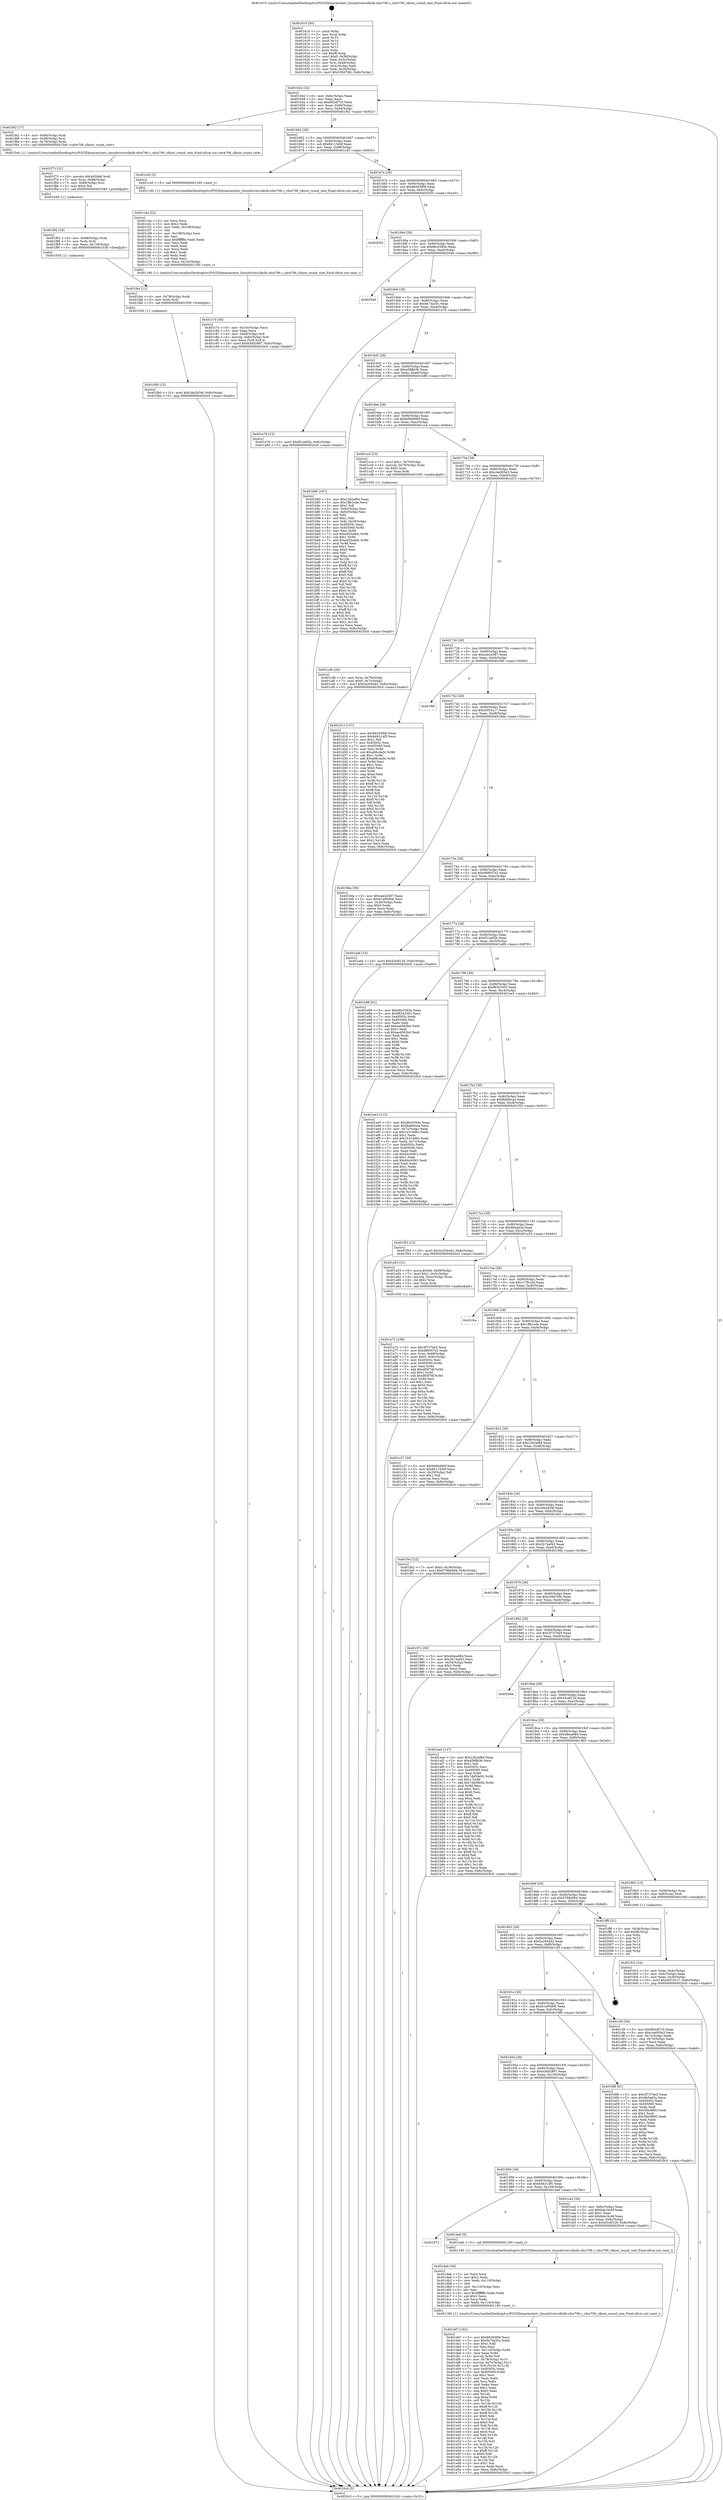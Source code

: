 digraph "0x401610" {
  label = "0x401610 (/mnt/c/Users/mathe/Desktop/tcc/POCII/binaries/extr_linuxdriversclkclk-cdce706.c_cdce706_clkout_round_rate_Final-ollvm.out::main(0))"
  labelloc = "t"
  node[shape=record]

  Entry [label="",width=0.3,height=0.3,shape=circle,fillcolor=black,style=filled]
  "0x401642" [label="{
     0x401642 [32]\l
     | [instrs]\l
     &nbsp;&nbsp;0x401642 \<+6\>: mov -0x8c(%rbp),%eax\l
     &nbsp;&nbsp;0x401648 \<+2\>: mov %eax,%ecx\l
     &nbsp;&nbsp;0x40164a \<+6\>: sub $0x802df7c5,%ecx\l
     &nbsp;&nbsp;0x401650 \<+6\>: mov %eax,-0x90(%rbp)\l
     &nbsp;&nbsp;0x401656 \<+6\>: mov %ecx,-0x94(%rbp)\l
     &nbsp;&nbsp;0x40165c \<+6\>: je 0000000000401f62 \<main+0x952\>\l
  }"]
  "0x401f62" [label="{
     0x401f62 [17]\l
     | [instrs]\l
     &nbsp;&nbsp;0x401f62 \<+4\>: mov -0x68(%rbp),%rdi\l
     &nbsp;&nbsp;0x401f66 \<+4\>: mov -0x58(%rbp),%rsi\l
     &nbsp;&nbsp;0x401f6a \<+4\>: mov -0x78(%rbp),%rdx\l
     &nbsp;&nbsp;0x401f6e \<+5\>: call 00000000004015e0 \<cdce706_clkout_round_rate\>\l
     | [calls]\l
     &nbsp;&nbsp;0x4015e0 \{1\} (/mnt/c/Users/mathe/Desktop/tcc/POCII/binaries/extr_linuxdriversclkclk-cdce706.c_cdce706_clkout_round_rate_Final-ollvm.out::cdce706_clkout_round_rate)\l
  }"]
  "0x401662" [label="{
     0x401662 [28]\l
     | [instrs]\l
     &nbsp;&nbsp;0x401662 \<+5\>: jmp 0000000000401667 \<main+0x57\>\l
     &nbsp;&nbsp;0x401667 \<+6\>: mov -0x90(%rbp),%eax\l
     &nbsp;&nbsp;0x40166d \<+5\>: sub $0x84115d4f,%eax\l
     &nbsp;&nbsp;0x401672 \<+6\>: mov %eax,-0x98(%rbp)\l
     &nbsp;&nbsp;0x401678 \<+6\>: je 0000000000401c45 \<main+0x635\>\l
  }"]
  Exit [label="",width=0.3,height=0.3,shape=circle,fillcolor=black,style=filled,peripheries=2]
  "0x401c45" [label="{
     0x401c45 [5]\l
     | [instrs]\l
     &nbsp;&nbsp;0x401c45 \<+5\>: call 0000000000401160 \<next_i\>\l
     | [calls]\l
     &nbsp;&nbsp;0x401160 \{1\} (/mnt/c/Users/mathe/Desktop/tcc/POCII/binaries/extr_linuxdriversclkclk-cdce706.c_cdce706_clkout_round_rate_Final-ollvm.out::next_i)\l
  }"]
  "0x40167e" [label="{
     0x40167e [28]\l
     | [instrs]\l
     &nbsp;&nbsp;0x40167e \<+5\>: jmp 0000000000401683 \<main+0x73\>\l
     &nbsp;&nbsp;0x401683 \<+6\>: mov -0x90(%rbp),%eax\l
     &nbsp;&nbsp;0x401689 \<+5\>: sub $0x86293f08,%eax\l
     &nbsp;&nbsp;0x40168e \<+6\>: mov %eax,-0x9c(%rbp)\l
     &nbsp;&nbsp;0x401694 \<+6\>: je 0000000000402055 \<main+0xa45\>\l
  }"]
  "0x401fb0" [label="{
     0x401fb0 [15]\l
     | [instrs]\l
     &nbsp;&nbsp;0x401fb0 \<+10\>: movl $0x26e2634f,-0x8c(%rbp)\l
     &nbsp;&nbsp;0x401fba \<+5\>: jmp 00000000004020c0 \<main+0xab0\>\l
  }"]
  "0x402055" [label="{
     0x402055\l
  }", style=dashed]
  "0x40169a" [label="{
     0x40169a [28]\l
     | [instrs]\l
     &nbsp;&nbsp;0x40169a \<+5\>: jmp 000000000040169f \<main+0x8f\>\l
     &nbsp;&nbsp;0x40169f \<+6\>: mov -0x90(%rbp),%eax\l
     &nbsp;&nbsp;0x4016a5 \<+5\>: sub $0x96c0393e,%eax\l
     &nbsp;&nbsp;0x4016aa \<+6\>: mov %eax,-0xa0(%rbp)\l
     &nbsp;&nbsp;0x4016b0 \<+6\>: je 00000000004020a9 \<main+0xa99\>\l
  }"]
  "0x401fa4" [label="{
     0x401fa4 [12]\l
     | [instrs]\l
     &nbsp;&nbsp;0x401fa4 \<+4\>: mov -0x78(%rbp),%rdx\l
     &nbsp;&nbsp;0x401fa8 \<+3\>: mov %rdx,%rdi\l
     &nbsp;&nbsp;0x401fab \<+5\>: call 0000000000401030 \<free@plt\>\l
     | [calls]\l
     &nbsp;&nbsp;0x401030 \{1\} (unknown)\l
  }"]
  "0x4020a9" [label="{
     0x4020a9\l
  }", style=dashed]
  "0x4016b6" [label="{
     0x4016b6 [28]\l
     | [instrs]\l
     &nbsp;&nbsp;0x4016b6 \<+5\>: jmp 00000000004016bb \<main+0xab\>\l
     &nbsp;&nbsp;0x4016bb \<+6\>: mov -0x90(%rbp),%eax\l
     &nbsp;&nbsp;0x4016c1 \<+5\>: sub $0x9a7da35c,%eax\l
     &nbsp;&nbsp;0x4016c6 \<+6\>: mov %eax,-0xa4(%rbp)\l
     &nbsp;&nbsp;0x4016cc \<+6\>: je 0000000000401e79 \<main+0x869\>\l
  }"]
  "0x401f92" [label="{
     0x401f92 [18]\l
     | [instrs]\l
     &nbsp;&nbsp;0x401f92 \<+4\>: mov -0x68(%rbp),%rdx\l
     &nbsp;&nbsp;0x401f96 \<+3\>: mov %rdx,%rdi\l
     &nbsp;&nbsp;0x401f99 \<+6\>: mov %eax,-0x118(%rbp)\l
     &nbsp;&nbsp;0x401f9f \<+5\>: call 0000000000401030 \<free@plt\>\l
     | [calls]\l
     &nbsp;&nbsp;0x401030 \{1\} (unknown)\l
  }"]
  "0x401e79" [label="{
     0x401e79 [15]\l
     | [instrs]\l
     &nbsp;&nbsp;0x401e79 \<+10\>: movl $0xf51abf2b,-0x8c(%rbp)\l
     &nbsp;&nbsp;0x401e83 \<+5\>: jmp 00000000004020c0 \<main+0xab0\>\l
  }"]
  "0x4016d2" [label="{
     0x4016d2 [28]\l
     | [instrs]\l
     &nbsp;&nbsp;0x4016d2 \<+5\>: jmp 00000000004016d7 \<main+0xc7\>\l
     &nbsp;&nbsp;0x4016d7 \<+6\>: mov -0x90(%rbp),%eax\l
     &nbsp;&nbsp;0x4016dd \<+5\>: sub $0xa58ffe36,%eax\l
     &nbsp;&nbsp;0x4016e2 \<+6\>: mov %eax,-0xa8(%rbp)\l
     &nbsp;&nbsp;0x4016e8 \<+6\>: je 0000000000401b80 \<main+0x570\>\l
  }"]
  "0x401f73" [label="{
     0x401f73 [31]\l
     | [instrs]\l
     &nbsp;&nbsp;0x401f73 \<+10\>: movabs $0x4030b6,%rdi\l
     &nbsp;&nbsp;0x401f7d \<+7\>: mov %rax,-0x88(%rbp)\l
     &nbsp;&nbsp;0x401f84 \<+7\>: mov -0x88(%rbp),%rsi\l
     &nbsp;&nbsp;0x401f8b \<+2\>: mov $0x0,%al\l
     &nbsp;&nbsp;0x401f8d \<+5\>: call 0000000000401040 \<printf@plt\>\l
     | [calls]\l
     &nbsp;&nbsp;0x401040 \{1\} (unknown)\l
  }"]
  "0x401b80" [label="{
     0x401b80 [167]\l
     | [instrs]\l
     &nbsp;&nbsp;0x401b80 \<+5\>: mov $0x2282af84,%eax\l
     &nbsp;&nbsp;0x401b85 \<+5\>: mov $0x1ffb1ede,%ecx\l
     &nbsp;&nbsp;0x401b8a \<+2\>: mov $0x1,%dl\l
     &nbsp;&nbsp;0x401b8c \<+3\>: mov -0x6c(%rbp),%esi\l
     &nbsp;&nbsp;0x401b8f \<+3\>: cmp -0x5c(%rbp),%esi\l
     &nbsp;&nbsp;0x401b92 \<+4\>: setl %dil\l
     &nbsp;&nbsp;0x401b96 \<+4\>: and $0x1,%dil\l
     &nbsp;&nbsp;0x401b9a \<+4\>: mov %dil,-0x29(%rbp)\l
     &nbsp;&nbsp;0x401b9e \<+7\>: mov 0x40505c,%esi\l
     &nbsp;&nbsp;0x401ba5 \<+8\>: mov 0x405060,%r8d\l
     &nbsp;&nbsp;0x401bad \<+3\>: mov %esi,%r9d\l
     &nbsp;&nbsp;0x401bb0 \<+7\>: sub $0xed52addc,%r9d\l
     &nbsp;&nbsp;0x401bb7 \<+4\>: sub $0x1,%r9d\l
     &nbsp;&nbsp;0x401bbb \<+7\>: add $0xed52addc,%r9d\l
     &nbsp;&nbsp;0x401bc2 \<+4\>: imul %r9d,%esi\l
     &nbsp;&nbsp;0x401bc6 \<+3\>: and $0x1,%esi\l
     &nbsp;&nbsp;0x401bc9 \<+3\>: cmp $0x0,%esi\l
     &nbsp;&nbsp;0x401bcc \<+4\>: sete %dil\l
     &nbsp;&nbsp;0x401bd0 \<+4\>: cmp $0xa,%r8d\l
     &nbsp;&nbsp;0x401bd4 \<+4\>: setl %r10b\l
     &nbsp;&nbsp;0x401bd8 \<+3\>: mov %dil,%r11b\l
     &nbsp;&nbsp;0x401bdb \<+4\>: xor $0xff,%r11b\l
     &nbsp;&nbsp;0x401bdf \<+3\>: mov %r10b,%bl\l
     &nbsp;&nbsp;0x401be2 \<+3\>: xor $0xff,%bl\l
     &nbsp;&nbsp;0x401be5 \<+3\>: xor $0x0,%dl\l
     &nbsp;&nbsp;0x401be8 \<+3\>: mov %r11b,%r14b\l
     &nbsp;&nbsp;0x401beb \<+4\>: and $0x0,%r14b\l
     &nbsp;&nbsp;0x401bef \<+3\>: and %dl,%dil\l
     &nbsp;&nbsp;0x401bf2 \<+3\>: mov %bl,%r15b\l
     &nbsp;&nbsp;0x401bf5 \<+4\>: and $0x0,%r15b\l
     &nbsp;&nbsp;0x401bf9 \<+3\>: and %dl,%r10b\l
     &nbsp;&nbsp;0x401bfc \<+3\>: or %dil,%r14b\l
     &nbsp;&nbsp;0x401bff \<+3\>: or %r10b,%r15b\l
     &nbsp;&nbsp;0x401c02 \<+3\>: xor %r15b,%r14b\l
     &nbsp;&nbsp;0x401c05 \<+3\>: or %bl,%r11b\l
     &nbsp;&nbsp;0x401c08 \<+4\>: xor $0xff,%r11b\l
     &nbsp;&nbsp;0x401c0c \<+3\>: or $0x0,%dl\l
     &nbsp;&nbsp;0x401c0f \<+3\>: and %dl,%r11b\l
     &nbsp;&nbsp;0x401c12 \<+3\>: or %r11b,%r14b\l
     &nbsp;&nbsp;0x401c15 \<+4\>: test $0x1,%r14b\l
     &nbsp;&nbsp;0x401c19 \<+3\>: cmovne %ecx,%eax\l
     &nbsp;&nbsp;0x401c1c \<+6\>: mov %eax,-0x8c(%rbp)\l
     &nbsp;&nbsp;0x401c22 \<+5\>: jmp 00000000004020c0 \<main+0xab0\>\l
  }"]
  "0x4016ee" [label="{
     0x4016ee [28]\l
     | [instrs]\l
     &nbsp;&nbsp;0x4016ee \<+5\>: jmp 00000000004016f3 \<main+0xe3\>\l
     &nbsp;&nbsp;0x4016f3 \<+6\>: mov -0x90(%rbp),%eax\l
     &nbsp;&nbsp;0x4016f9 \<+5\>: sub $0xb66b990f,%eax\l
     &nbsp;&nbsp;0x4016fe \<+6\>: mov %eax,-0xac(%rbp)\l
     &nbsp;&nbsp;0x401704 \<+6\>: je 0000000000401cc4 \<main+0x6b4\>\l
  }"]
  "0x401dd7" [label="{
     0x401dd7 [162]\l
     | [instrs]\l
     &nbsp;&nbsp;0x401dd7 \<+5\>: mov $0x86293f08,%ecx\l
     &nbsp;&nbsp;0x401ddc \<+5\>: mov $0x9a7da35c,%edx\l
     &nbsp;&nbsp;0x401de1 \<+3\>: mov $0x1,%dil\l
     &nbsp;&nbsp;0x401de4 \<+2\>: xor %esi,%esi\l
     &nbsp;&nbsp;0x401de6 \<+7\>: mov -0x114(%rbp),%r8d\l
     &nbsp;&nbsp;0x401ded \<+4\>: imul %eax,%r8d\l
     &nbsp;&nbsp;0x401df1 \<+3\>: movslq %r8d,%r9\l
     &nbsp;&nbsp;0x401df4 \<+4\>: mov -0x78(%rbp),%r10\l
     &nbsp;&nbsp;0x401df8 \<+4\>: movslq -0x7c(%rbp),%r11\l
     &nbsp;&nbsp;0x401dfc \<+4\>: mov %r9,(%r10,%r11,8)\l
     &nbsp;&nbsp;0x401e00 \<+7\>: mov 0x40505c,%eax\l
     &nbsp;&nbsp;0x401e07 \<+8\>: mov 0x405060,%r8d\l
     &nbsp;&nbsp;0x401e0f \<+3\>: sub $0x1,%esi\l
     &nbsp;&nbsp;0x401e12 \<+2\>: mov %eax,%ebx\l
     &nbsp;&nbsp;0x401e14 \<+2\>: add %esi,%ebx\l
     &nbsp;&nbsp;0x401e16 \<+3\>: imul %ebx,%eax\l
     &nbsp;&nbsp;0x401e19 \<+3\>: and $0x1,%eax\l
     &nbsp;&nbsp;0x401e1c \<+3\>: cmp $0x0,%eax\l
     &nbsp;&nbsp;0x401e1f \<+4\>: sete %r14b\l
     &nbsp;&nbsp;0x401e23 \<+4\>: cmp $0xa,%r8d\l
     &nbsp;&nbsp;0x401e27 \<+4\>: setl %r15b\l
     &nbsp;&nbsp;0x401e2b \<+3\>: mov %r14b,%r12b\l
     &nbsp;&nbsp;0x401e2e \<+4\>: xor $0xff,%r12b\l
     &nbsp;&nbsp;0x401e32 \<+3\>: mov %r15b,%r13b\l
     &nbsp;&nbsp;0x401e35 \<+4\>: xor $0xff,%r13b\l
     &nbsp;&nbsp;0x401e39 \<+4\>: xor $0x0,%dil\l
     &nbsp;&nbsp;0x401e3d \<+3\>: mov %r12b,%al\l
     &nbsp;&nbsp;0x401e40 \<+2\>: and $0x0,%al\l
     &nbsp;&nbsp;0x401e42 \<+3\>: and %dil,%r14b\l
     &nbsp;&nbsp;0x401e45 \<+3\>: mov %r13b,%sil\l
     &nbsp;&nbsp;0x401e48 \<+4\>: and $0x0,%sil\l
     &nbsp;&nbsp;0x401e4c \<+3\>: and %dil,%r15b\l
     &nbsp;&nbsp;0x401e4f \<+3\>: or %r14b,%al\l
     &nbsp;&nbsp;0x401e52 \<+3\>: or %r15b,%sil\l
     &nbsp;&nbsp;0x401e55 \<+3\>: xor %sil,%al\l
     &nbsp;&nbsp;0x401e58 \<+3\>: or %r13b,%r12b\l
     &nbsp;&nbsp;0x401e5b \<+4\>: xor $0xff,%r12b\l
     &nbsp;&nbsp;0x401e5f \<+4\>: or $0x0,%dil\l
     &nbsp;&nbsp;0x401e63 \<+3\>: and %dil,%r12b\l
     &nbsp;&nbsp;0x401e66 \<+3\>: or %r12b,%al\l
     &nbsp;&nbsp;0x401e69 \<+2\>: test $0x1,%al\l
     &nbsp;&nbsp;0x401e6b \<+3\>: cmovne %edx,%ecx\l
     &nbsp;&nbsp;0x401e6e \<+6\>: mov %ecx,-0x8c(%rbp)\l
     &nbsp;&nbsp;0x401e74 \<+5\>: jmp 00000000004020c0 \<main+0xab0\>\l
  }"]
  "0x401cc4" [label="{
     0x401cc4 [23]\l
     | [instrs]\l
     &nbsp;&nbsp;0x401cc4 \<+7\>: movl $0x1,-0x70(%rbp)\l
     &nbsp;&nbsp;0x401ccb \<+4\>: movslq -0x70(%rbp),%rax\l
     &nbsp;&nbsp;0x401ccf \<+4\>: shl $0x3,%rax\l
     &nbsp;&nbsp;0x401cd3 \<+3\>: mov %rax,%rdi\l
     &nbsp;&nbsp;0x401cd6 \<+5\>: call 0000000000401050 \<malloc@plt\>\l
     | [calls]\l
     &nbsp;&nbsp;0x401050 \{1\} (unknown)\l
  }"]
  "0x40170a" [label="{
     0x40170a [28]\l
     | [instrs]\l
     &nbsp;&nbsp;0x40170a \<+5\>: jmp 000000000040170f \<main+0xff\>\l
     &nbsp;&nbsp;0x40170f \<+6\>: mov -0x90(%rbp),%eax\l
     &nbsp;&nbsp;0x401715 \<+5\>: sub $0xc4a005e3,%eax\l
     &nbsp;&nbsp;0x40171a \<+6\>: mov %eax,-0xb0(%rbp)\l
     &nbsp;&nbsp;0x401720 \<+6\>: je 0000000000401d13 \<main+0x703\>\l
  }"]
  "0x401dab" [label="{
     0x401dab [44]\l
     | [instrs]\l
     &nbsp;&nbsp;0x401dab \<+2\>: xor %ecx,%ecx\l
     &nbsp;&nbsp;0x401dad \<+5\>: mov $0x2,%edx\l
     &nbsp;&nbsp;0x401db2 \<+6\>: mov %edx,-0x110(%rbp)\l
     &nbsp;&nbsp;0x401db8 \<+1\>: cltd\l
     &nbsp;&nbsp;0x401db9 \<+6\>: mov -0x110(%rbp),%esi\l
     &nbsp;&nbsp;0x401dbf \<+2\>: idiv %esi\l
     &nbsp;&nbsp;0x401dc1 \<+6\>: imul $0xfffffffe,%edx,%edx\l
     &nbsp;&nbsp;0x401dc7 \<+3\>: sub $0x1,%ecx\l
     &nbsp;&nbsp;0x401dca \<+2\>: sub %ecx,%edx\l
     &nbsp;&nbsp;0x401dcc \<+6\>: mov %edx,-0x114(%rbp)\l
     &nbsp;&nbsp;0x401dd2 \<+5\>: call 0000000000401160 \<next_i\>\l
     | [calls]\l
     &nbsp;&nbsp;0x401160 \{1\} (/mnt/c/Users/mathe/Desktop/tcc/POCII/binaries/extr_linuxdriversclkclk-cdce706.c_cdce706_clkout_round_rate_Final-ollvm.out::next_i)\l
  }"]
  "0x401d13" [label="{
     0x401d13 [147]\l
     | [instrs]\l
     &nbsp;&nbsp;0x401d13 \<+5\>: mov $0x86293f08,%eax\l
     &nbsp;&nbsp;0x401d18 \<+5\>: mov $0x6d4314f5,%ecx\l
     &nbsp;&nbsp;0x401d1d \<+2\>: mov $0x1,%dl\l
     &nbsp;&nbsp;0x401d1f \<+7\>: mov 0x40505c,%esi\l
     &nbsp;&nbsp;0x401d26 \<+7\>: mov 0x405060,%edi\l
     &nbsp;&nbsp;0x401d2d \<+3\>: mov %esi,%r8d\l
     &nbsp;&nbsp;0x401d30 \<+7\>: sub $0xa86c4a0c,%r8d\l
     &nbsp;&nbsp;0x401d37 \<+4\>: sub $0x1,%r8d\l
     &nbsp;&nbsp;0x401d3b \<+7\>: add $0xa86c4a0c,%r8d\l
     &nbsp;&nbsp;0x401d42 \<+4\>: imul %r8d,%esi\l
     &nbsp;&nbsp;0x401d46 \<+3\>: and $0x1,%esi\l
     &nbsp;&nbsp;0x401d49 \<+3\>: cmp $0x0,%esi\l
     &nbsp;&nbsp;0x401d4c \<+4\>: sete %r9b\l
     &nbsp;&nbsp;0x401d50 \<+3\>: cmp $0xa,%edi\l
     &nbsp;&nbsp;0x401d53 \<+4\>: setl %r10b\l
     &nbsp;&nbsp;0x401d57 \<+3\>: mov %r9b,%r11b\l
     &nbsp;&nbsp;0x401d5a \<+4\>: xor $0xff,%r11b\l
     &nbsp;&nbsp;0x401d5e \<+3\>: mov %r10b,%bl\l
     &nbsp;&nbsp;0x401d61 \<+3\>: xor $0xff,%bl\l
     &nbsp;&nbsp;0x401d64 \<+3\>: xor $0x0,%dl\l
     &nbsp;&nbsp;0x401d67 \<+3\>: mov %r11b,%r14b\l
     &nbsp;&nbsp;0x401d6a \<+4\>: and $0x0,%r14b\l
     &nbsp;&nbsp;0x401d6e \<+3\>: and %dl,%r9b\l
     &nbsp;&nbsp;0x401d71 \<+3\>: mov %bl,%r15b\l
     &nbsp;&nbsp;0x401d74 \<+4\>: and $0x0,%r15b\l
     &nbsp;&nbsp;0x401d78 \<+3\>: and %dl,%r10b\l
     &nbsp;&nbsp;0x401d7b \<+3\>: or %r9b,%r14b\l
     &nbsp;&nbsp;0x401d7e \<+3\>: or %r10b,%r15b\l
     &nbsp;&nbsp;0x401d81 \<+3\>: xor %r15b,%r14b\l
     &nbsp;&nbsp;0x401d84 \<+3\>: or %bl,%r11b\l
     &nbsp;&nbsp;0x401d87 \<+4\>: xor $0xff,%r11b\l
     &nbsp;&nbsp;0x401d8b \<+3\>: or $0x0,%dl\l
     &nbsp;&nbsp;0x401d8e \<+3\>: and %dl,%r11b\l
     &nbsp;&nbsp;0x401d91 \<+3\>: or %r11b,%r14b\l
     &nbsp;&nbsp;0x401d94 \<+4\>: test $0x1,%r14b\l
     &nbsp;&nbsp;0x401d98 \<+3\>: cmovne %ecx,%eax\l
     &nbsp;&nbsp;0x401d9b \<+6\>: mov %eax,-0x8c(%rbp)\l
     &nbsp;&nbsp;0x401da1 \<+5\>: jmp 00000000004020c0 \<main+0xab0\>\l
  }"]
  "0x401726" [label="{
     0x401726 [28]\l
     | [instrs]\l
     &nbsp;&nbsp;0x401726 \<+5\>: jmp 000000000040172b \<main+0x11b\>\l
     &nbsp;&nbsp;0x40172b \<+6\>: mov -0x90(%rbp),%eax\l
     &nbsp;&nbsp;0x401731 \<+5\>: sub $0xcee2e587,%eax\l
     &nbsp;&nbsp;0x401736 \<+6\>: mov %eax,-0xb4(%rbp)\l
     &nbsp;&nbsp;0x40173c \<+6\>: je 0000000000401fbf \<main+0x9af\>\l
  }"]
  "0x401972" [label="{
     0x401972\l
  }", style=dashed]
  "0x401fbf" [label="{
     0x401fbf\l
  }", style=dashed]
  "0x401742" [label="{
     0x401742 [28]\l
     | [instrs]\l
     &nbsp;&nbsp;0x401742 \<+5\>: jmp 0000000000401747 \<main+0x137\>\l
     &nbsp;&nbsp;0x401747 \<+6\>: mov -0x90(%rbp),%eax\l
     &nbsp;&nbsp;0x40174d \<+5\>: sub $0xd5f1b1c7,%eax\l
     &nbsp;&nbsp;0x401752 \<+6\>: mov %eax,-0xb8(%rbp)\l
     &nbsp;&nbsp;0x401758 \<+6\>: je 00000000004019da \<main+0x3ca\>\l
  }"]
  "0x401da6" [label="{
     0x401da6 [5]\l
     | [instrs]\l
     &nbsp;&nbsp;0x401da6 \<+5\>: call 0000000000401160 \<next_i\>\l
     | [calls]\l
     &nbsp;&nbsp;0x401160 \{1\} (/mnt/c/Users/mathe/Desktop/tcc/POCII/binaries/extr_linuxdriversclkclk-cdce706.c_cdce706_clkout_round_rate_Final-ollvm.out::next_i)\l
  }"]
  "0x4019da" [label="{
     0x4019da [30]\l
     | [instrs]\l
     &nbsp;&nbsp;0x4019da \<+5\>: mov $0xcee2e587,%eax\l
     &nbsp;&nbsp;0x4019df \<+5\>: mov $0x61e95d06,%ecx\l
     &nbsp;&nbsp;0x4019e4 \<+3\>: mov -0x30(%rbp),%edx\l
     &nbsp;&nbsp;0x4019e7 \<+3\>: cmp $0x0,%edx\l
     &nbsp;&nbsp;0x4019ea \<+3\>: cmove %ecx,%eax\l
     &nbsp;&nbsp;0x4019ed \<+6\>: mov %eax,-0x8c(%rbp)\l
     &nbsp;&nbsp;0x4019f3 \<+5\>: jmp 00000000004020c0 \<main+0xab0\>\l
  }"]
  "0x40175e" [label="{
     0x40175e [28]\l
     | [instrs]\l
     &nbsp;&nbsp;0x40175e \<+5\>: jmp 0000000000401763 \<main+0x153\>\l
     &nbsp;&nbsp;0x401763 \<+6\>: mov -0x90(%rbp),%eax\l
     &nbsp;&nbsp;0x401769 \<+5\>: sub $0xd89057e2,%eax\l
     &nbsp;&nbsp;0x40176e \<+6\>: mov %eax,-0xbc(%rbp)\l
     &nbsp;&nbsp;0x401774 \<+6\>: je 0000000000401ade \<main+0x4ce\>\l
  }"]
  "0x401cdb" [label="{
     0x401cdb [26]\l
     | [instrs]\l
     &nbsp;&nbsp;0x401cdb \<+4\>: mov %rax,-0x78(%rbp)\l
     &nbsp;&nbsp;0x401cdf \<+7\>: movl $0x0,-0x7c(%rbp)\l
     &nbsp;&nbsp;0x401ce6 \<+10\>: movl $0x5a204442,-0x8c(%rbp)\l
     &nbsp;&nbsp;0x401cf0 \<+5\>: jmp 00000000004020c0 \<main+0xab0\>\l
  }"]
  "0x401ade" [label="{
     0x401ade [15]\l
     | [instrs]\l
     &nbsp;&nbsp;0x401ade \<+10\>: movl $0x43cdf126,-0x8c(%rbp)\l
     &nbsp;&nbsp;0x401ae8 \<+5\>: jmp 00000000004020c0 \<main+0xab0\>\l
  }"]
  "0x40177a" [label="{
     0x40177a [28]\l
     | [instrs]\l
     &nbsp;&nbsp;0x40177a \<+5\>: jmp 000000000040177f \<main+0x16f\>\l
     &nbsp;&nbsp;0x40177f \<+6\>: mov -0x90(%rbp),%eax\l
     &nbsp;&nbsp;0x401785 \<+5\>: sub $0xf51abf2b,%eax\l
     &nbsp;&nbsp;0x40178a \<+6\>: mov %eax,-0xc0(%rbp)\l
     &nbsp;&nbsp;0x401790 \<+6\>: je 0000000000401e88 \<main+0x878\>\l
  }"]
  "0x401956" [label="{
     0x401956 [28]\l
     | [instrs]\l
     &nbsp;&nbsp;0x401956 \<+5\>: jmp 000000000040195b \<main+0x34b\>\l
     &nbsp;&nbsp;0x40195b \<+6\>: mov -0x90(%rbp),%eax\l
     &nbsp;&nbsp;0x401961 \<+5\>: sub $0x6d4314f5,%eax\l
     &nbsp;&nbsp;0x401966 \<+6\>: mov %eax,-0x104(%rbp)\l
     &nbsp;&nbsp;0x40196c \<+6\>: je 0000000000401da6 \<main+0x796\>\l
  }"]
  "0x401e88" [label="{
     0x401e88 [91]\l
     | [instrs]\l
     &nbsp;&nbsp;0x401e88 \<+5\>: mov $0x96c0393e,%eax\l
     &nbsp;&nbsp;0x401e8d \<+5\>: mov $0xf8343303,%ecx\l
     &nbsp;&nbsp;0x401e92 \<+7\>: mov 0x40505c,%edx\l
     &nbsp;&nbsp;0x401e99 \<+7\>: mov 0x405060,%esi\l
     &nbsp;&nbsp;0x401ea0 \<+2\>: mov %edx,%edi\l
     &nbsp;&nbsp;0x401ea2 \<+6\>: add $0xaed563b0,%edi\l
     &nbsp;&nbsp;0x401ea8 \<+3\>: sub $0x1,%edi\l
     &nbsp;&nbsp;0x401eab \<+6\>: sub $0xaed563b0,%edi\l
     &nbsp;&nbsp;0x401eb1 \<+3\>: imul %edi,%edx\l
     &nbsp;&nbsp;0x401eb4 \<+3\>: and $0x1,%edx\l
     &nbsp;&nbsp;0x401eb7 \<+3\>: cmp $0x0,%edx\l
     &nbsp;&nbsp;0x401eba \<+4\>: sete %r8b\l
     &nbsp;&nbsp;0x401ebe \<+3\>: cmp $0xa,%esi\l
     &nbsp;&nbsp;0x401ec1 \<+4\>: setl %r9b\l
     &nbsp;&nbsp;0x401ec5 \<+3\>: mov %r8b,%r10b\l
     &nbsp;&nbsp;0x401ec8 \<+3\>: and %r9b,%r10b\l
     &nbsp;&nbsp;0x401ecb \<+3\>: xor %r9b,%r8b\l
     &nbsp;&nbsp;0x401ece \<+3\>: or %r8b,%r10b\l
     &nbsp;&nbsp;0x401ed1 \<+4\>: test $0x1,%r10b\l
     &nbsp;&nbsp;0x401ed5 \<+3\>: cmovne %ecx,%eax\l
     &nbsp;&nbsp;0x401ed8 \<+6\>: mov %eax,-0x8c(%rbp)\l
     &nbsp;&nbsp;0x401ede \<+5\>: jmp 00000000004020c0 \<main+0xab0\>\l
  }"]
  "0x401796" [label="{
     0x401796 [28]\l
     | [instrs]\l
     &nbsp;&nbsp;0x401796 \<+5\>: jmp 000000000040179b \<main+0x18b\>\l
     &nbsp;&nbsp;0x40179b \<+6\>: mov -0x90(%rbp),%eax\l
     &nbsp;&nbsp;0x4017a1 \<+5\>: sub $0xf8343303,%eax\l
     &nbsp;&nbsp;0x4017a6 \<+6\>: mov %eax,-0xc4(%rbp)\l
     &nbsp;&nbsp;0x4017ac \<+6\>: je 0000000000401ee3 \<main+0x8d3\>\l
  }"]
  "0x401ca2" [label="{
     0x401ca2 [34]\l
     | [instrs]\l
     &nbsp;&nbsp;0x401ca2 \<+3\>: mov -0x6c(%rbp),%eax\l
     &nbsp;&nbsp;0x401ca5 \<+5\>: sub $0xbda1bc6f,%eax\l
     &nbsp;&nbsp;0x401caa \<+3\>: add $0x1,%eax\l
     &nbsp;&nbsp;0x401cad \<+5\>: add $0xbda1bc6f,%eax\l
     &nbsp;&nbsp;0x401cb2 \<+3\>: mov %eax,-0x6c(%rbp)\l
     &nbsp;&nbsp;0x401cb5 \<+10\>: movl $0x43cdf126,-0x8c(%rbp)\l
     &nbsp;&nbsp;0x401cbf \<+5\>: jmp 00000000004020c0 \<main+0xab0\>\l
  }"]
  "0x401ee3" [label="{
     0x401ee3 [112]\l
     | [instrs]\l
     &nbsp;&nbsp;0x401ee3 \<+5\>: mov $0x96c0393e,%eax\l
     &nbsp;&nbsp;0x401ee8 \<+5\>: mov $0xfbd69ca4,%ecx\l
     &nbsp;&nbsp;0x401eed \<+3\>: mov -0x7c(%rbp),%edx\l
     &nbsp;&nbsp;0x401ef0 \<+6\>: sub $0x1b319dbc,%edx\l
     &nbsp;&nbsp;0x401ef6 \<+3\>: add $0x1,%edx\l
     &nbsp;&nbsp;0x401ef9 \<+6\>: add $0x1b319dbc,%edx\l
     &nbsp;&nbsp;0x401eff \<+3\>: mov %edx,-0x7c(%rbp)\l
     &nbsp;&nbsp;0x401f02 \<+7\>: mov 0x40505c,%edx\l
     &nbsp;&nbsp;0x401f09 \<+7\>: mov 0x405060,%esi\l
     &nbsp;&nbsp;0x401f10 \<+2\>: mov %edx,%edi\l
     &nbsp;&nbsp;0x401f12 \<+6\>: sub $0x64c40fc1,%edi\l
     &nbsp;&nbsp;0x401f18 \<+3\>: sub $0x1,%edi\l
     &nbsp;&nbsp;0x401f1b \<+6\>: add $0x64c40fc1,%edi\l
     &nbsp;&nbsp;0x401f21 \<+3\>: imul %edi,%edx\l
     &nbsp;&nbsp;0x401f24 \<+3\>: and $0x1,%edx\l
     &nbsp;&nbsp;0x401f27 \<+3\>: cmp $0x0,%edx\l
     &nbsp;&nbsp;0x401f2a \<+4\>: sete %r8b\l
     &nbsp;&nbsp;0x401f2e \<+3\>: cmp $0xa,%esi\l
     &nbsp;&nbsp;0x401f31 \<+4\>: setl %r9b\l
     &nbsp;&nbsp;0x401f35 \<+3\>: mov %r8b,%r10b\l
     &nbsp;&nbsp;0x401f38 \<+3\>: and %r9b,%r10b\l
     &nbsp;&nbsp;0x401f3b \<+3\>: xor %r9b,%r8b\l
     &nbsp;&nbsp;0x401f3e \<+3\>: or %r8b,%r10b\l
     &nbsp;&nbsp;0x401f41 \<+4\>: test $0x1,%r10b\l
     &nbsp;&nbsp;0x401f45 \<+3\>: cmovne %ecx,%eax\l
     &nbsp;&nbsp;0x401f48 \<+6\>: mov %eax,-0x8c(%rbp)\l
     &nbsp;&nbsp;0x401f4e \<+5\>: jmp 00000000004020c0 \<main+0xab0\>\l
  }"]
  "0x4017b2" [label="{
     0x4017b2 [28]\l
     | [instrs]\l
     &nbsp;&nbsp;0x4017b2 \<+5\>: jmp 00000000004017b7 \<main+0x1a7\>\l
     &nbsp;&nbsp;0x4017b7 \<+6\>: mov -0x90(%rbp),%eax\l
     &nbsp;&nbsp;0x4017bd \<+5\>: sub $0xfbd69ca4,%eax\l
     &nbsp;&nbsp;0x4017c2 \<+6\>: mov %eax,-0xc8(%rbp)\l
     &nbsp;&nbsp;0x4017c8 \<+6\>: je 0000000000401f53 \<main+0x943\>\l
  }"]
  "0x401c7e" [label="{
     0x401c7e [36]\l
     | [instrs]\l
     &nbsp;&nbsp;0x401c7e \<+6\>: mov -0x10c(%rbp),%ecx\l
     &nbsp;&nbsp;0x401c84 \<+3\>: imul %eax,%ecx\l
     &nbsp;&nbsp;0x401c87 \<+4\>: mov -0x68(%rbp),%r8\l
     &nbsp;&nbsp;0x401c8b \<+4\>: movslq -0x6c(%rbp),%r9\l
     &nbsp;&nbsp;0x401c8f \<+4\>: mov %ecx,(%r8,%r9,4)\l
     &nbsp;&nbsp;0x401c93 \<+10\>: movl $0x636d2897,-0x8c(%rbp)\l
     &nbsp;&nbsp;0x401c9d \<+5\>: jmp 00000000004020c0 \<main+0xab0\>\l
  }"]
  "0x401f53" [label="{
     0x401f53 [15]\l
     | [instrs]\l
     &nbsp;&nbsp;0x401f53 \<+10\>: movl $0x5a204442,-0x8c(%rbp)\l
     &nbsp;&nbsp;0x401f5d \<+5\>: jmp 00000000004020c0 \<main+0xab0\>\l
  }"]
  "0x4017ce" [label="{
     0x4017ce [28]\l
     | [instrs]\l
     &nbsp;&nbsp;0x4017ce \<+5\>: jmp 00000000004017d3 \<main+0x1c3\>\l
     &nbsp;&nbsp;0x4017d3 \<+6\>: mov -0x90(%rbp),%eax\l
     &nbsp;&nbsp;0x4017d9 \<+5\>: sub $0x9b5ad3a,%eax\l
     &nbsp;&nbsp;0x4017de \<+6\>: mov %eax,-0xcc(%rbp)\l
     &nbsp;&nbsp;0x4017e4 \<+6\>: je 0000000000401a53 \<main+0x443\>\l
  }"]
  "0x401c4a" [label="{
     0x401c4a [52]\l
     | [instrs]\l
     &nbsp;&nbsp;0x401c4a \<+2\>: xor %ecx,%ecx\l
     &nbsp;&nbsp;0x401c4c \<+5\>: mov $0x2,%edx\l
     &nbsp;&nbsp;0x401c51 \<+6\>: mov %edx,-0x108(%rbp)\l
     &nbsp;&nbsp;0x401c57 \<+1\>: cltd\l
     &nbsp;&nbsp;0x401c58 \<+6\>: mov -0x108(%rbp),%esi\l
     &nbsp;&nbsp;0x401c5e \<+2\>: idiv %esi\l
     &nbsp;&nbsp;0x401c60 \<+6\>: imul $0xfffffffe,%edx,%edx\l
     &nbsp;&nbsp;0x401c66 \<+2\>: mov %ecx,%edi\l
     &nbsp;&nbsp;0x401c68 \<+2\>: sub %edx,%edi\l
     &nbsp;&nbsp;0x401c6a \<+2\>: mov %ecx,%edx\l
     &nbsp;&nbsp;0x401c6c \<+3\>: sub $0x1,%edx\l
     &nbsp;&nbsp;0x401c6f \<+2\>: add %edx,%edi\l
     &nbsp;&nbsp;0x401c71 \<+2\>: sub %edi,%ecx\l
     &nbsp;&nbsp;0x401c73 \<+6\>: mov %ecx,-0x10c(%rbp)\l
     &nbsp;&nbsp;0x401c79 \<+5\>: call 0000000000401160 \<next_i\>\l
     | [calls]\l
     &nbsp;&nbsp;0x401160 \{1\} (/mnt/c/Users/mathe/Desktop/tcc/POCII/binaries/extr_linuxdriversclkclk-cdce706.c_cdce706_clkout_round_rate_Final-ollvm.out::next_i)\l
  }"]
  "0x401a53" [label="{
     0x401a53 [31]\l
     | [instrs]\l
     &nbsp;&nbsp;0x401a53 \<+8\>: movq $0x64,-0x58(%rbp)\l
     &nbsp;&nbsp;0x401a5b \<+7\>: movl $0x1,-0x5c(%rbp)\l
     &nbsp;&nbsp;0x401a62 \<+4\>: movslq -0x5c(%rbp),%rax\l
     &nbsp;&nbsp;0x401a66 \<+4\>: shl $0x2,%rax\l
     &nbsp;&nbsp;0x401a6a \<+3\>: mov %rax,%rdi\l
     &nbsp;&nbsp;0x401a6d \<+5\>: call 0000000000401050 \<malloc@plt\>\l
     | [calls]\l
     &nbsp;&nbsp;0x401050 \{1\} (unknown)\l
  }"]
  "0x4017ea" [label="{
     0x4017ea [28]\l
     | [instrs]\l
     &nbsp;&nbsp;0x4017ea \<+5\>: jmp 00000000004017ef \<main+0x1df\>\l
     &nbsp;&nbsp;0x4017ef \<+6\>: mov -0x90(%rbp),%eax\l
     &nbsp;&nbsp;0x4017f5 \<+5\>: sub $0x1c7fb1b4,%eax\l
     &nbsp;&nbsp;0x4017fa \<+6\>: mov %eax,-0xd0(%rbp)\l
     &nbsp;&nbsp;0x401800 \<+6\>: je 0000000000401fce \<main+0x9be\>\l
  }"]
  "0x401a72" [label="{
     0x401a72 [108]\l
     | [instrs]\l
     &nbsp;&nbsp;0x401a72 \<+5\>: mov $0x3f737be5,%ecx\l
     &nbsp;&nbsp;0x401a77 \<+5\>: mov $0xd89057e2,%edx\l
     &nbsp;&nbsp;0x401a7c \<+4\>: mov %rax,-0x68(%rbp)\l
     &nbsp;&nbsp;0x401a80 \<+7\>: movl $0x0,-0x6c(%rbp)\l
     &nbsp;&nbsp;0x401a87 \<+7\>: mov 0x40505c,%esi\l
     &nbsp;&nbsp;0x401a8e \<+8\>: mov 0x405060,%r8d\l
     &nbsp;&nbsp;0x401a96 \<+3\>: mov %esi,%r9d\l
     &nbsp;&nbsp;0x401a99 \<+7\>: add $0xd85f78f,%r9d\l
     &nbsp;&nbsp;0x401aa0 \<+4\>: sub $0x1,%r9d\l
     &nbsp;&nbsp;0x401aa4 \<+7\>: sub $0xd85f78f,%r9d\l
     &nbsp;&nbsp;0x401aab \<+4\>: imul %r9d,%esi\l
     &nbsp;&nbsp;0x401aaf \<+3\>: and $0x1,%esi\l
     &nbsp;&nbsp;0x401ab2 \<+3\>: cmp $0x0,%esi\l
     &nbsp;&nbsp;0x401ab5 \<+4\>: sete %r10b\l
     &nbsp;&nbsp;0x401ab9 \<+4\>: cmp $0xa,%r8d\l
     &nbsp;&nbsp;0x401abd \<+4\>: setl %r11b\l
     &nbsp;&nbsp;0x401ac1 \<+3\>: mov %r10b,%bl\l
     &nbsp;&nbsp;0x401ac4 \<+3\>: and %r11b,%bl\l
     &nbsp;&nbsp;0x401ac7 \<+3\>: xor %r11b,%r10b\l
     &nbsp;&nbsp;0x401aca \<+3\>: or %r10b,%bl\l
     &nbsp;&nbsp;0x401acd \<+3\>: test $0x1,%bl\l
     &nbsp;&nbsp;0x401ad0 \<+3\>: cmovne %edx,%ecx\l
     &nbsp;&nbsp;0x401ad3 \<+6\>: mov %ecx,-0x8c(%rbp)\l
     &nbsp;&nbsp;0x401ad9 \<+5\>: jmp 00000000004020c0 \<main+0xab0\>\l
  }"]
  "0x401fce" [label="{
     0x401fce\l
  }", style=dashed]
  "0x401806" [label="{
     0x401806 [28]\l
     | [instrs]\l
     &nbsp;&nbsp;0x401806 \<+5\>: jmp 000000000040180b \<main+0x1fb\>\l
     &nbsp;&nbsp;0x40180b \<+6\>: mov -0x90(%rbp),%eax\l
     &nbsp;&nbsp;0x401811 \<+5\>: sub $0x1ffb1ede,%eax\l
     &nbsp;&nbsp;0x401816 \<+6\>: mov %eax,-0xd4(%rbp)\l
     &nbsp;&nbsp;0x40181c \<+6\>: je 0000000000401c27 \<main+0x617\>\l
  }"]
  "0x40193a" [label="{
     0x40193a [28]\l
     | [instrs]\l
     &nbsp;&nbsp;0x40193a \<+5\>: jmp 000000000040193f \<main+0x32f\>\l
     &nbsp;&nbsp;0x40193f \<+6\>: mov -0x90(%rbp),%eax\l
     &nbsp;&nbsp;0x401945 \<+5\>: sub $0x636d2897,%eax\l
     &nbsp;&nbsp;0x40194a \<+6\>: mov %eax,-0x100(%rbp)\l
     &nbsp;&nbsp;0x401950 \<+6\>: je 0000000000401ca2 \<main+0x692\>\l
  }"]
  "0x401c27" [label="{
     0x401c27 [30]\l
     | [instrs]\l
     &nbsp;&nbsp;0x401c27 \<+5\>: mov $0xb66b990f,%eax\l
     &nbsp;&nbsp;0x401c2c \<+5\>: mov $0x84115d4f,%ecx\l
     &nbsp;&nbsp;0x401c31 \<+3\>: mov -0x29(%rbp),%dl\l
     &nbsp;&nbsp;0x401c34 \<+3\>: test $0x1,%dl\l
     &nbsp;&nbsp;0x401c37 \<+3\>: cmovne %ecx,%eax\l
     &nbsp;&nbsp;0x401c3a \<+6\>: mov %eax,-0x8c(%rbp)\l
     &nbsp;&nbsp;0x401c40 \<+5\>: jmp 00000000004020c0 \<main+0xab0\>\l
  }"]
  "0x401822" [label="{
     0x401822 [28]\l
     | [instrs]\l
     &nbsp;&nbsp;0x401822 \<+5\>: jmp 0000000000401827 \<main+0x217\>\l
     &nbsp;&nbsp;0x401827 \<+6\>: mov -0x90(%rbp),%eax\l
     &nbsp;&nbsp;0x40182d \<+5\>: sub $0x2282af84,%eax\l
     &nbsp;&nbsp;0x401832 \<+6\>: mov %eax,-0xd8(%rbp)\l
     &nbsp;&nbsp;0x401838 \<+6\>: je 0000000000402046 \<main+0xa36\>\l
  }"]
  "0x4019f8" [label="{
     0x4019f8 [91]\l
     | [instrs]\l
     &nbsp;&nbsp;0x4019f8 \<+5\>: mov $0x3f737be5,%eax\l
     &nbsp;&nbsp;0x4019fd \<+5\>: mov $0x9b5ad3a,%ecx\l
     &nbsp;&nbsp;0x401a02 \<+7\>: mov 0x40505c,%edx\l
     &nbsp;&nbsp;0x401a09 \<+7\>: mov 0x405060,%esi\l
     &nbsp;&nbsp;0x401a10 \<+2\>: mov %edx,%edi\l
     &nbsp;&nbsp;0x401a12 \<+6\>: add $0x5fdc8893,%edi\l
     &nbsp;&nbsp;0x401a18 \<+3\>: sub $0x1,%edi\l
     &nbsp;&nbsp;0x401a1b \<+6\>: sub $0x5fdc8893,%edi\l
     &nbsp;&nbsp;0x401a21 \<+3\>: imul %edi,%edx\l
     &nbsp;&nbsp;0x401a24 \<+3\>: and $0x1,%edx\l
     &nbsp;&nbsp;0x401a27 \<+3\>: cmp $0x0,%edx\l
     &nbsp;&nbsp;0x401a2a \<+4\>: sete %r8b\l
     &nbsp;&nbsp;0x401a2e \<+3\>: cmp $0xa,%esi\l
     &nbsp;&nbsp;0x401a31 \<+4\>: setl %r9b\l
     &nbsp;&nbsp;0x401a35 \<+3\>: mov %r8b,%r10b\l
     &nbsp;&nbsp;0x401a38 \<+3\>: and %r9b,%r10b\l
     &nbsp;&nbsp;0x401a3b \<+3\>: xor %r9b,%r8b\l
     &nbsp;&nbsp;0x401a3e \<+3\>: or %r8b,%r10b\l
     &nbsp;&nbsp;0x401a41 \<+4\>: test $0x1,%r10b\l
     &nbsp;&nbsp;0x401a45 \<+3\>: cmovne %ecx,%eax\l
     &nbsp;&nbsp;0x401a48 \<+6\>: mov %eax,-0x8c(%rbp)\l
     &nbsp;&nbsp;0x401a4e \<+5\>: jmp 00000000004020c0 \<main+0xab0\>\l
  }"]
  "0x402046" [label="{
     0x402046\l
  }", style=dashed]
  "0x40183e" [label="{
     0x40183e [28]\l
     | [instrs]\l
     &nbsp;&nbsp;0x40183e \<+5\>: jmp 0000000000401843 \<main+0x233\>\l
     &nbsp;&nbsp;0x401843 \<+6\>: mov -0x90(%rbp),%eax\l
     &nbsp;&nbsp;0x401849 \<+5\>: sub $0x26e2634f,%eax\l
     &nbsp;&nbsp;0x40184e \<+6\>: mov %eax,-0xdc(%rbp)\l
     &nbsp;&nbsp;0x401854 \<+6\>: je 0000000000401fe2 \<main+0x9d2\>\l
  }"]
  "0x40191e" [label="{
     0x40191e [28]\l
     | [instrs]\l
     &nbsp;&nbsp;0x40191e \<+5\>: jmp 0000000000401923 \<main+0x313\>\l
     &nbsp;&nbsp;0x401923 \<+6\>: mov -0x90(%rbp),%eax\l
     &nbsp;&nbsp;0x401929 \<+5\>: sub $0x61e95d06,%eax\l
     &nbsp;&nbsp;0x40192e \<+6\>: mov %eax,-0xfc(%rbp)\l
     &nbsp;&nbsp;0x401934 \<+6\>: je 00000000004019f8 \<main+0x3e8\>\l
  }"]
  "0x401fe2" [label="{
     0x401fe2 [22]\l
     | [instrs]\l
     &nbsp;&nbsp;0x401fe2 \<+7\>: movl $0x0,-0x38(%rbp)\l
     &nbsp;&nbsp;0x401fe9 \<+10\>: movl $0x5788a084,-0x8c(%rbp)\l
     &nbsp;&nbsp;0x401ff3 \<+5\>: jmp 00000000004020c0 \<main+0xab0\>\l
  }"]
  "0x40185a" [label="{
     0x40185a [28]\l
     | [instrs]\l
     &nbsp;&nbsp;0x40185a \<+5\>: jmp 000000000040185f \<main+0x24f\>\l
     &nbsp;&nbsp;0x40185f \<+6\>: mov -0x90(%rbp),%eax\l
     &nbsp;&nbsp;0x401865 \<+5\>: sub $0x2b74af43,%eax\l
     &nbsp;&nbsp;0x40186a \<+6\>: mov %eax,-0xe0(%rbp)\l
     &nbsp;&nbsp;0x401870 \<+6\>: je 000000000040199a \<main+0x38a\>\l
  }"]
  "0x401cf5" [label="{
     0x401cf5 [30]\l
     | [instrs]\l
     &nbsp;&nbsp;0x401cf5 \<+5\>: mov $0x802df7c5,%eax\l
     &nbsp;&nbsp;0x401cfa \<+5\>: mov $0xc4a005e3,%ecx\l
     &nbsp;&nbsp;0x401cff \<+3\>: mov -0x7c(%rbp),%edx\l
     &nbsp;&nbsp;0x401d02 \<+3\>: cmp -0x70(%rbp),%edx\l
     &nbsp;&nbsp;0x401d05 \<+3\>: cmovl %ecx,%eax\l
     &nbsp;&nbsp;0x401d08 \<+6\>: mov %eax,-0x8c(%rbp)\l
     &nbsp;&nbsp;0x401d0e \<+5\>: jmp 00000000004020c0 \<main+0xab0\>\l
  }"]
  "0x40199a" [label="{
     0x40199a\l
  }", style=dashed]
  "0x401876" [label="{
     0x401876 [28]\l
     | [instrs]\l
     &nbsp;&nbsp;0x401876 \<+5\>: jmp 000000000040187b \<main+0x26b\>\l
     &nbsp;&nbsp;0x40187b \<+6\>: mov -0x90(%rbp),%eax\l
     &nbsp;&nbsp;0x401881 \<+5\>: sub $0x336d76fc,%eax\l
     &nbsp;&nbsp;0x401886 \<+6\>: mov %eax,-0xe4(%rbp)\l
     &nbsp;&nbsp;0x40188c \<+6\>: je 000000000040197c \<main+0x36c\>\l
  }"]
  "0x401902" [label="{
     0x401902 [28]\l
     | [instrs]\l
     &nbsp;&nbsp;0x401902 \<+5\>: jmp 0000000000401907 \<main+0x2f7\>\l
     &nbsp;&nbsp;0x401907 \<+6\>: mov -0x90(%rbp),%eax\l
     &nbsp;&nbsp;0x40190d \<+5\>: sub $0x5a204442,%eax\l
     &nbsp;&nbsp;0x401912 \<+6\>: mov %eax,-0xf8(%rbp)\l
     &nbsp;&nbsp;0x401918 \<+6\>: je 0000000000401cf5 \<main+0x6e5\>\l
  }"]
  "0x40197c" [label="{
     0x40197c [30]\l
     | [instrs]\l
     &nbsp;&nbsp;0x40197c \<+5\>: mov $0x4feea684,%eax\l
     &nbsp;&nbsp;0x401981 \<+5\>: mov $0x2b74af43,%ecx\l
     &nbsp;&nbsp;0x401986 \<+3\>: mov -0x34(%rbp),%edx\l
     &nbsp;&nbsp;0x401989 \<+3\>: cmp $0x2,%edx\l
     &nbsp;&nbsp;0x40198c \<+3\>: cmovne %ecx,%eax\l
     &nbsp;&nbsp;0x40198f \<+6\>: mov %eax,-0x8c(%rbp)\l
     &nbsp;&nbsp;0x401995 \<+5\>: jmp 00000000004020c0 \<main+0xab0\>\l
  }"]
  "0x401892" [label="{
     0x401892 [28]\l
     | [instrs]\l
     &nbsp;&nbsp;0x401892 \<+5\>: jmp 0000000000401897 \<main+0x287\>\l
     &nbsp;&nbsp;0x401897 \<+6\>: mov -0x90(%rbp),%eax\l
     &nbsp;&nbsp;0x40189d \<+5\>: sub $0x3f737be5,%eax\l
     &nbsp;&nbsp;0x4018a2 \<+6\>: mov %eax,-0xe8(%rbp)\l
     &nbsp;&nbsp;0x4018a8 \<+6\>: je 000000000040200d \<main+0x9fd\>\l
  }"]
  "0x4020c0" [label="{
     0x4020c0 [5]\l
     | [instrs]\l
     &nbsp;&nbsp;0x4020c0 \<+5\>: jmp 0000000000401642 \<main+0x32\>\l
  }"]
  "0x401610" [label="{
     0x401610 [50]\l
     | [instrs]\l
     &nbsp;&nbsp;0x401610 \<+1\>: push %rbp\l
     &nbsp;&nbsp;0x401611 \<+3\>: mov %rsp,%rbp\l
     &nbsp;&nbsp;0x401614 \<+2\>: push %r15\l
     &nbsp;&nbsp;0x401616 \<+2\>: push %r14\l
     &nbsp;&nbsp;0x401618 \<+2\>: push %r13\l
     &nbsp;&nbsp;0x40161a \<+2\>: push %r12\l
     &nbsp;&nbsp;0x40161c \<+1\>: push %rbx\l
     &nbsp;&nbsp;0x40161d \<+7\>: sub $0xf8,%rsp\l
     &nbsp;&nbsp;0x401624 \<+7\>: movl $0x0,-0x38(%rbp)\l
     &nbsp;&nbsp;0x40162b \<+3\>: mov %edi,-0x3c(%rbp)\l
     &nbsp;&nbsp;0x40162e \<+4\>: mov %rsi,-0x48(%rbp)\l
     &nbsp;&nbsp;0x401632 \<+3\>: mov -0x3c(%rbp),%edi\l
     &nbsp;&nbsp;0x401635 \<+3\>: mov %edi,-0x34(%rbp)\l
     &nbsp;&nbsp;0x401638 \<+10\>: movl $0x336d76fc,-0x8c(%rbp)\l
  }"]
  "0x401ff8" [label="{
     0x401ff8 [21]\l
     | [instrs]\l
     &nbsp;&nbsp;0x401ff8 \<+3\>: mov -0x38(%rbp),%eax\l
     &nbsp;&nbsp;0x401ffb \<+7\>: add $0xf8,%rsp\l
     &nbsp;&nbsp;0x402002 \<+1\>: pop %rbx\l
     &nbsp;&nbsp;0x402003 \<+2\>: pop %r12\l
     &nbsp;&nbsp;0x402005 \<+2\>: pop %r13\l
     &nbsp;&nbsp;0x402007 \<+2\>: pop %r14\l
     &nbsp;&nbsp;0x402009 \<+2\>: pop %r15\l
     &nbsp;&nbsp;0x40200b \<+1\>: pop %rbp\l
     &nbsp;&nbsp;0x40200c \<+1\>: ret\l
  }"]
  "0x40200d" [label="{
     0x40200d\l
  }", style=dashed]
  "0x4018ae" [label="{
     0x4018ae [28]\l
     | [instrs]\l
     &nbsp;&nbsp;0x4018ae \<+5\>: jmp 00000000004018b3 \<main+0x2a3\>\l
     &nbsp;&nbsp;0x4018b3 \<+6\>: mov -0x90(%rbp),%eax\l
     &nbsp;&nbsp;0x4018b9 \<+5\>: sub $0x43cdf126,%eax\l
     &nbsp;&nbsp;0x4018be \<+6\>: mov %eax,-0xec(%rbp)\l
     &nbsp;&nbsp;0x4018c4 \<+6\>: je 0000000000401aed \<main+0x4dd\>\l
  }"]
  "0x4019c2" [label="{
     0x4019c2 [24]\l
     | [instrs]\l
     &nbsp;&nbsp;0x4019c2 \<+3\>: mov %eax,-0x4c(%rbp)\l
     &nbsp;&nbsp;0x4019c5 \<+3\>: mov -0x4c(%rbp),%eax\l
     &nbsp;&nbsp;0x4019c8 \<+3\>: mov %eax,-0x30(%rbp)\l
     &nbsp;&nbsp;0x4019cb \<+10\>: movl $0xd5f1b1c7,-0x8c(%rbp)\l
     &nbsp;&nbsp;0x4019d5 \<+5\>: jmp 00000000004020c0 \<main+0xab0\>\l
  }"]
  "0x401aed" [label="{
     0x401aed [147]\l
     | [instrs]\l
     &nbsp;&nbsp;0x401aed \<+5\>: mov $0x2282af84,%eax\l
     &nbsp;&nbsp;0x401af2 \<+5\>: mov $0xa58ffe36,%ecx\l
     &nbsp;&nbsp;0x401af7 \<+2\>: mov $0x1,%dl\l
     &nbsp;&nbsp;0x401af9 \<+7\>: mov 0x40505c,%esi\l
     &nbsp;&nbsp;0x401b00 \<+7\>: mov 0x405060,%edi\l
     &nbsp;&nbsp;0x401b07 \<+3\>: mov %esi,%r8d\l
     &nbsp;&nbsp;0x401b0a \<+7\>: sub $0x7dd59e92,%r8d\l
     &nbsp;&nbsp;0x401b11 \<+4\>: sub $0x1,%r8d\l
     &nbsp;&nbsp;0x401b15 \<+7\>: add $0x7dd59e92,%r8d\l
     &nbsp;&nbsp;0x401b1c \<+4\>: imul %r8d,%esi\l
     &nbsp;&nbsp;0x401b20 \<+3\>: and $0x1,%esi\l
     &nbsp;&nbsp;0x401b23 \<+3\>: cmp $0x0,%esi\l
     &nbsp;&nbsp;0x401b26 \<+4\>: sete %r9b\l
     &nbsp;&nbsp;0x401b2a \<+3\>: cmp $0xa,%edi\l
     &nbsp;&nbsp;0x401b2d \<+4\>: setl %r10b\l
     &nbsp;&nbsp;0x401b31 \<+3\>: mov %r9b,%r11b\l
     &nbsp;&nbsp;0x401b34 \<+4\>: xor $0xff,%r11b\l
     &nbsp;&nbsp;0x401b38 \<+3\>: mov %r10b,%bl\l
     &nbsp;&nbsp;0x401b3b \<+3\>: xor $0xff,%bl\l
     &nbsp;&nbsp;0x401b3e \<+3\>: xor $0x0,%dl\l
     &nbsp;&nbsp;0x401b41 \<+3\>: mov %r11b,%r14b\l
     &nbsp;&nbsp;0x401b44 \<+4\>: and $0x0,%r14b\l
     &nbsp;&nbsp;0x401b48 \<+3\>: and %dl,%r9b\l
     &nbsp;&nbsp;0x401b4b \<+3\>: mov %bl,%r15b\l
     &nbsp;&nbsp;0x401b4e \<+4\>: and $0x0,%r15b\l
     &nbsp;&nbsp;0x401b52 \<+3\>: and %dl,%r10b\l
     &nbsp;&nbsp;0x401b55 \<+3\>: or %r9b,%r14b\l
     &nbsp;&nbsp;0x401b58 \<+3\>: or %r10b,%r15b\l
     &nbsp;&nbsp;0x401b5b \<+3\>: xor %r15b,%r14b\l
     &nbsp;&nbsp;0x401b5e \<+3\>: or %bl,%r11b\l
     &nbsp;&nbsp;0x401b61 \<+4\>: xor $0xff,%r11b\l
     &nbsp;&nbsp;0x401b65 \<+3\>: or $0x0,%dl\l
     &nbsp;&nbsp;0x401b68 \<+3\>: and %dl,%r11b\l
     &nbsp;&nbsp;0x401b6b \<+3\>: or %r11b,%r14b\l
     &nbsp;&nbsp;0x401b6e \<+4\>: test $0x1,%r14b\l
     &nbsp;&nbsp;0x401b72 \<+3\>: cmovne %ecx,%eax\l
     &nbsp;&nbsp;0x401b75 \<+6\>: mov %eax,-0x8c(%rbp)\l
     &nbsp;&nbsp;0x401b7b \<+5\>: jmp 00000000004020c0 \<main+0xab0\>\l
  }"]
  "0x4018ca" [label="{
     0x4018ca [28]\l
     | [instrs]\l
     &nbsp;&nbsp;0x4018ca \<+5\>: jmp 00000000004018cf \<main+0x2bf\>\l
     &nbsp;&nbsp;0x4018cf \<+6\>: mov -0x90(%rbp),%eax\l
     &nbsp;&nbsp;0x4018d5 \<+5\>: sub $0x4feea684,%eax\l
     &nbsp;&nbsp;0x4018da \<+6\>: mov %eax,-0xf0(%rbp)\l
     &nbsp;&nbsp;0x4018e0 \<+6\>: je 00000000004019b5 \<main+0x3a5\>\l
  }"]
  "0x4018e6" [label="{
     0x4018e6 [28]\l
     | [instrs]\l
     &nbsp;&nbsp;0x4018e6 \<+5\>: jmp 00000000004018eb \<main+0x2db\>\l
     &nbsp;&nbsp;0x4018eb \<+6\>: mov -0x90(%rbp),%eax\l
     &nbsp;&nbsp;0x4018f1 \<+5\>: sub $0x5788a084,%eax\l
     &nbsp;&nbsp;0x4018f6 \<+6\>: mov %eax,-0xf4(%rbp)\l
     &nbsp;&nbsp;0x4018fc \<+6\>: je 0000000000401ff8 \<main+0x9e8\>\l
  }"]
  "0x4019b5" [label="{
     0x4019b5 [13]\l
     | [instrs]\l
     &nbsp;&nbsp;0x4019b5 \<+4\>: mov -0x48(%rbp),%rax\l
     &nbsp;&nbsp;0x4019b9 \<+4\>: mov 0x8(%rax),%rdi\l
     &nbsp;&nbsp;0x4019bd \<+5\>: call 0000000000401060 \<atoi@plt\>\l
     | [calls]\l
     &nbsp;&nbsp;0x401060 \{1\} (unknown)\l
  }"]
  Entry -> "0x401610" [label=" 1"]
  "0x401642" -> "0x401f62" [label=" 1"]
  "0x401642" -> "0x401662" [label=" 25"]
  "0x401ff8" -> Exit [label=" 1"]
  "0x401662" -> "0x401c45" [label=" 1"]
  "0x401662" -> "0x40167e" [label=" 24"]
  "0x401fe2" -> "0x4020c0" [label=" 1"]
  "0x40167e" -> "0x402055" [label=" 0"]
  "0x40167e" -> "0x40169a" [label=" 24"]
  "0x401fb0" -> "0x4020c0" [label=" 1"]
  "0x40169a" -> "0x4020a9" [label=" 0"]
  "0x40169a" -> "0x4016b6" [label=" 24"]
  "0x401fa4" -> "0x401fb0" [label=" 1"]
  "0x4016b6" -> "0x401e79" [label=" 1"]
  "0x4016b6" -> "0x4016d2" [label=" 23"]
  "0x401f92" -> "0x401fa4" [label=" 1"]
  "0x4016d2" -> "0x401b80" [label=" 2"]
  "0x4016d2" -> "0x4016ee" [label=" 21"]
  "0x401f73" -> "0x401f92" [label=" 1"]
  "0x4016ee" -> "0x401cc4" [label=" 1"]
  "0x4016ee" -> "0x40170a" [label=" 20"]
  "0x401f62" -> "0x401f73" [label=" 1"]
  "0x40170a" -> "0x401d13" [label=" 1"]
  "0x40170a" -> "0x401726" [label=" 19"]
  "0x401f53" -> "0x4020c0" [label=" 1"]
  "0x401726" -> "0x401fbf" [label=" 0"]
  "0x401726" -> "0x401742" [label=" 19"]
  "0x401ee3" -> "0x4020c0" [label=" 1"]
  "0x401742" -> "0x4019da" [label=" 1"]
  "0x401742" -> "0x40175e" [label=" 18"]
  "0x401e88" -> "0x4020c0" [label=" 1"]
  "0x40175e" -> "0x401ade" [label=" 1"]
  "0x40175e" -> "0x40177a" [label=" 17"]
  "0x401dd7" -> "0x4020c0" [label=" 1"]
  "0x40177a" -> "0x401e88" [label=" 1"]
  "0x40177a" -> "0x401796" [label=" 16"]
  "0x401dab" -> "0x401dd7" [label=" 1"]
  "0x401796" -> "0x401ee3" [label=" 1"]
  "0x401796" -> "0x4017b2" [label=" 15"]
  "0x401da6" -> "0x401dab" [label=" 1"]
  "0x4017b2" -> "0x401f53" [label=" 1"]
  "0x4017b2" -> "0x4017ce" [label=" 14"]
  "0x401956" -> "0x401da6" [label=" 1"]
  "0x4017ce" -> "0x401a53" [label=" 1"]
  "0x4017ce" -> "0x4017ea" [label=" 13"]
  "0x401e79" -> "0x4020c0" [label=" 1"]
  "0x4017ea" -> "0x401fce" [label=" 0"]
  "0x4017ea" -> "0x401806" [label=" 13"]
  "0x401d13" -> "0x4020c0" [label=" 1"]
  "0x401806" -> "0x401c27" [label=" 2"]
  "0x401806" -> "0x401822" [label=" 11"]
  "0x401cf5" -> "0x4020c0" [label=" 2"]
  "0x401822" -> "0x402046" [label=" 0"]
  "0x401822" -> "0x40183e" [label=" 11"]
  "0x401cdb" -> "0x4020c0" [label=" 1"]
  "0x40183e" -> "0x401fe2" [label=" 1"]
  "0x40183e" -> "0x40185a" [label=" 10"]
  "0x401ca2" -> "0x4020c0" [label=" 1"]
  "0x40185a" -> "0x40199a" [label=" 0"]
  "0x40185a" -> "0x401876" [label=" 10"]
  "0x40193a" -> "0x401956" [label=" 1"]
  "0x401876" -> "0x40197c" [label=" 1"]
  "0x401876" -> "0x401892" [label=" 9"]
  "0x40197c" -> "0x4020c0" [label=" 1"]
  "0x401610" -> "0x401642" [label=" 1"]
  "0x4020c0" -> "0x401642" [label=" 25"]
  "0x401956" -> "0x401972" [label=" 0"]
  "0x401892" -> "0x40200d" [label=" 0"]
  "0x401892" -> "0x4018ae" [label=" 9"]
  "0x401c7e" -> "0x4020c0" [label=" 1"]
  "0x4018ae" -> "0x401aed" [label=" 2"]
  "0x4018ae" -> "0x4018ca" [label=" 7"]
  "0x401c45" -> "0x401c4a" [label=" 1"]
  "0x4018ca" -> "0x4019b5" [label=" 1"]
  "0x4018ca" -> "0x4018e6" [label=" 6"]
  "0x4019b5" -> "0x4019c2" [label=" 1"]
  "0x4019c2" -> "0x4020c0" [label=" 1"]
  "0x4019da" -> "0x4020c0" [label=" 1"]
  "0x401c4a" -> "0x401c7e" [label=" 1"]
  "0x4018e6" -> "0x401ff8" [label=" 1"]
  "0x4018e6" -> "0x401902" [label=" 5"]
  "0x40193a" -> "0x401ca2" [label=" 1"]
  "0x401902" -> "0x401cf5" [label=" 2"]
  "0x401902" -> "0x40191e" [label=" 3"]
  "0x401cc4" -> "0x401cdb" [label=" 1"]
  "0x40191e" -> "0x4019f8" [label=" 1"]
  "0x40191e" -> "0x40193a" [label=" 2"]
  "0x4019f8" -> "0x4020c0" [label=" 1"]
  "0x401a53" -> "0x401a72" [label=" 1"]
  "0x401a72" -> "0x4020c0" [label=" 1"]
  "0x401ade" -> "0x4020c0" [label=" 1"]
  "0x401aed" -> "0x4020c0" [label=" 2"]
  "0x401b80" -> "0x4020c0" [label=" 2"]
  "0x401c27" -> "0x4020c0" [label=" 2"]
}
